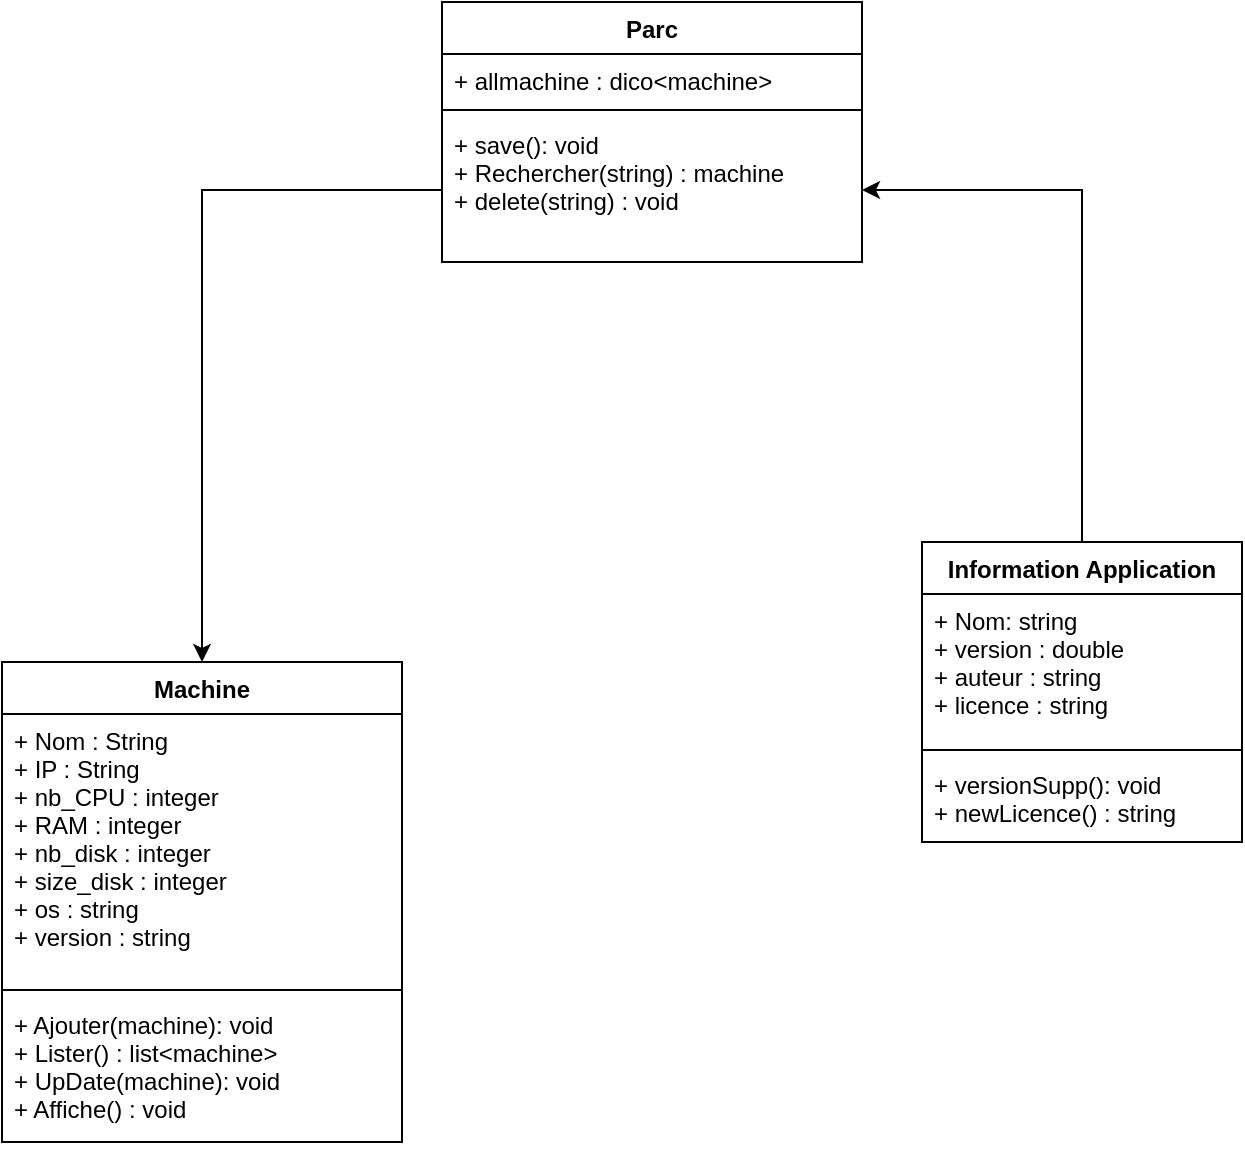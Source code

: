 <mxfile version="14.6.6" type="device"><diagram id="70zoS9iJam2xv2wJMvCq" name="Page-1"><mxGraphModel dx="1662" dy="794" grid="1" gridSize="10" guides="1" tooltips="1" connect="1" arrows="1" fold="1" page="1" pageScale="1" pageWidth="827" pageHeight="1169" math="0" shadow="0"><root><mxCell id="0"/><mxCell id="1" parent="0"/><mxCell id="dR0nnF0Z1neOgMeFHpr8-1" value="Machine" style="swimlane;fontStyle=1;align=center;verticalAlign=top;childLayout=stackLayout;horizontal=1;startSize=26;horizontalStack=0;resizeParent=1;resizeParentMax=0;resizeLast=0;collapsible=1;marginBottom=0;" vertex="1" parent="1"><mxGeometry x="170" y="380" width="200" height="240" as="geometry"/></mxCell><mxCell id="dR0nnF0Z1neOgMeFHpr8-2" value="+ Nom : String&#10;+ IP : String&#10;+ nb_CPU : integer&#10;+ RAM : integer&#10;+ nb_disk : integer&#10;+ size_disk : integer&#10;+ os : string&#10;+ version : string" style="text;strokeColor=none;fillColor=none;align=left;verticalAlign=top;spacingLeft=4;spacingRight=4;overflow=hidden;rotatable=0;points=[[0,0.5],[1,0.5]];portConstraint=eastwest;" vertex="1" parent="dR0nnF0Z1neOgMeFHpr8-1"><mxGeometry y="26" width="200" height="134" as="geometry"/></mxCell><mxCell id="dR0nnF0Z1neOgMeFHpr8-3" value="" style="line;strokeWidth=1;fillColor=none;align=left;verticalAlign=middle;spacingTop=-1;spacingLeft=3;spacingRight=3;rotatable=0;labelPosition=right;points=[];portConstraint=eastwest;" vertex="1" parent="dR0nnF0Z1neOgMeFHpr8-1"><mxGeometry y="160" width="200" height="8" as="geometry"/></mxCell><mxCell id="dR0nnF0Z1neOgMeFHpr8-4" value="+ Ajouter(machine): void&#10;+ Lister() : list&lt;machine&gt;&#10;+ UpDate(machine): void&#10;+ Affiche() : void" style="text;strokeColor=none;fillColor=none;align=left;verticalAlign=top;spacingLeft=4;spacingRight=4;overflow=hidden;rotatable=0;points=[[0,0.5],[1,0.5]];portConstraint=eastwest;" vertex="1" parent="dR0nnF0Z1neOgMeFHpr8-1"><mxGeometry y="168" width="200" height="72" as="geometry"/></mxCell><mxCell id="dR0nnF0Z1neOgMeFHpr8-19" style="edgeStyle=orthogonalEdgeStyle;rounded=0;orthogonalLoop=1;jettySize=auto;html=1;" edge="1" parent="1" source="dR0nnF0Z1neOgMeFHpr8-10" target="dR0nnF0Z1neOgMeFHpr8-17"><mxGeometry relative="1" as="geometry"/></mxCell><mxCell id="dR0nnF0Z1neOgMeFHpr8-10" value="Information Application" style="swimlane;fontStyle=1;align=center;verticalAlign=top;childLayout=stackLayout;horizontal=1;startSize=26;horizontalStack=0;resizeParent=1;resizeParentMax=0;resizeLast=0;collapsible=1;marginBottom=0;" vertex="1" parent="1"><mxGeometry x="630" y="320" width="160" height="150" as="geometry"/></mxCell><mxCell id="dR0nnF0Z1neOgMeFHpr8-11" value="+ Nom: string&#10;+ version : double&#10;+ auteur : string&#10;+ licence : string" style="text;strokeColor=none;fillColor=none;align=left;verticalAlign=top;spacingLeft=4;spacingRight=4;overflow=hidden;rotatable=0;points=[[0,0.5],[1,0.5]];portConstraint=eastwest;" vertex="1" parent="dR0nnF0Z1neOgMeFHpr8-10"><mxGeometry y="26" width="160" height="74" as="geometry"/></mxCell><mxCell id="dR0nnF0Z1neOgMeFHpr8-12" value="" style="line;strokeWidth=1;fillColor=none;align=left;verticalAlign=middle;spacingTop=-1;spacingLeft=3;spacingRight=3;rotatable=0;labelPosition=right;points=[];portConstraint=eastwest;" vertex="1" parent="dR0nnF0Z1neOgMeFHpr8-10"><mxGeometry y="100" width="160" height="8" as="geometry"/></mxCell><mxCell id="dR0nnF0Z1neOgMeFHpr8-13" value="+ versionSupp(): void&#10;+ newLicence() : string" style="text;strokeColor=none;fillColor=none;align=left;verticalAlign=top;spacingLeft=4;spacingRight=4;overflow=hidden;rotatable=0;points=[[0,0.5],[1,0.5]];portConstraint=eastwest;" vertex="1" parent="dR0nnF0Z1neOgMeFHpr8-10"><mxGeometry y="108" width="160" height="42" as="geometry"/></mxCell><mxCell id="dR0nnF0Z1neOgMeFHpr8-14" value="Parc" style="swimlane;fontStyle=1;align=center;verticalAlign=top;childLayout=stackLayout;horizontal=1;startSize=26;horizontalStack=0;resizeParent=1;resizeParentMax=0;resizeLast=0;collapsible=1;marginBottom=0;" vertex="1" parent="1"><mxGeometry x="390" y="50" width="210" height="130" as="geometry"/></mxCell><mxCell id="dR0nnF0Z1neOgMeFHpr8-15" value="+ allmachine : dico&lt;machine&gt;" style="text;strokeColor=none;fillColor=none;align=left;verticalAlign=top;spacingLeft=4;spacingRight=4;overflow=hidden;rotatable=0;points=[[0,0.5],[1,0.5]];portConstraint=eastwest;" vertex="1" parent="dR0nnF0Z1neOgMeFHpr8-14"><mxGeometry y="26" width="210" height="24" as="geometry"/></mxCell><mxCell id="dR0nnF0Z1neOgMeFHpr8-16" value="" style="line;strokeWidth=1;fillColor=none;align=left;verticalAlign=middle;spacingTop=-1;spacingLeft=3;spacingRight=3;rotatable=0;labelPosition=right;points=[];portConstraint=eastwest;" vertex="1" parent="dR0nnF0Z1neOgMeFHpr8-14"><mxGeometry y="50" width="210" as="geometry"/></mxCell><mxCell id="dR0nnF0Z1neOgMeFHpr8-18" value="" style="line;strokeWidth=1;fillColor=none;align=left;verticalAlign=middle;spacingTop=-1;spacingLeft=3;spacingRight=3;rotatable=0;labelPosition=right;points=[];portConstraint=eastwest;" vertex="1" parent="dR0nnF0Z1neOgMeFHpr8-14"><mxGeometry y="50" width="210" height="8" as="geometry"/></mxCell><mxCell id="dR0nnF0Z1neOgMeFHpr8-17" value="+ save(): void&#10;+ Rechercher(string) : machine&#10;+ delete(string) : void" style="text;strokeColor=none;fillColor=none;align=left;verticalAlign=top;spacingLeft=4;spacingRight=4;overflow=hidden;rotatable=0;points=[[0,0.5],[1,0.5]];portConstraint=eastwest;" vertex="1" parent="dR0nnF0Z1neOgMeFHpr8-14"><mxGeometry y="58" width="210" height="72" as="geometry"/></mxCell><mxCell id="dR0nnF0Z1neOgMeFHpr8-20" style="edgeStyle=orthogonalEdgeStyle;rounded=0;orthogonalLoop=1;jettySize=auto;html=1;" edge="1" parent="1" source="dR0nnF0Z1neOgMeFHpr8-17" target="dR0nnF0Z1neOgMeFHpr8-1"><mxGeometry relative="1" as="geometry"/></mxCell></root></mxGraphModel></diagram></mxfile>